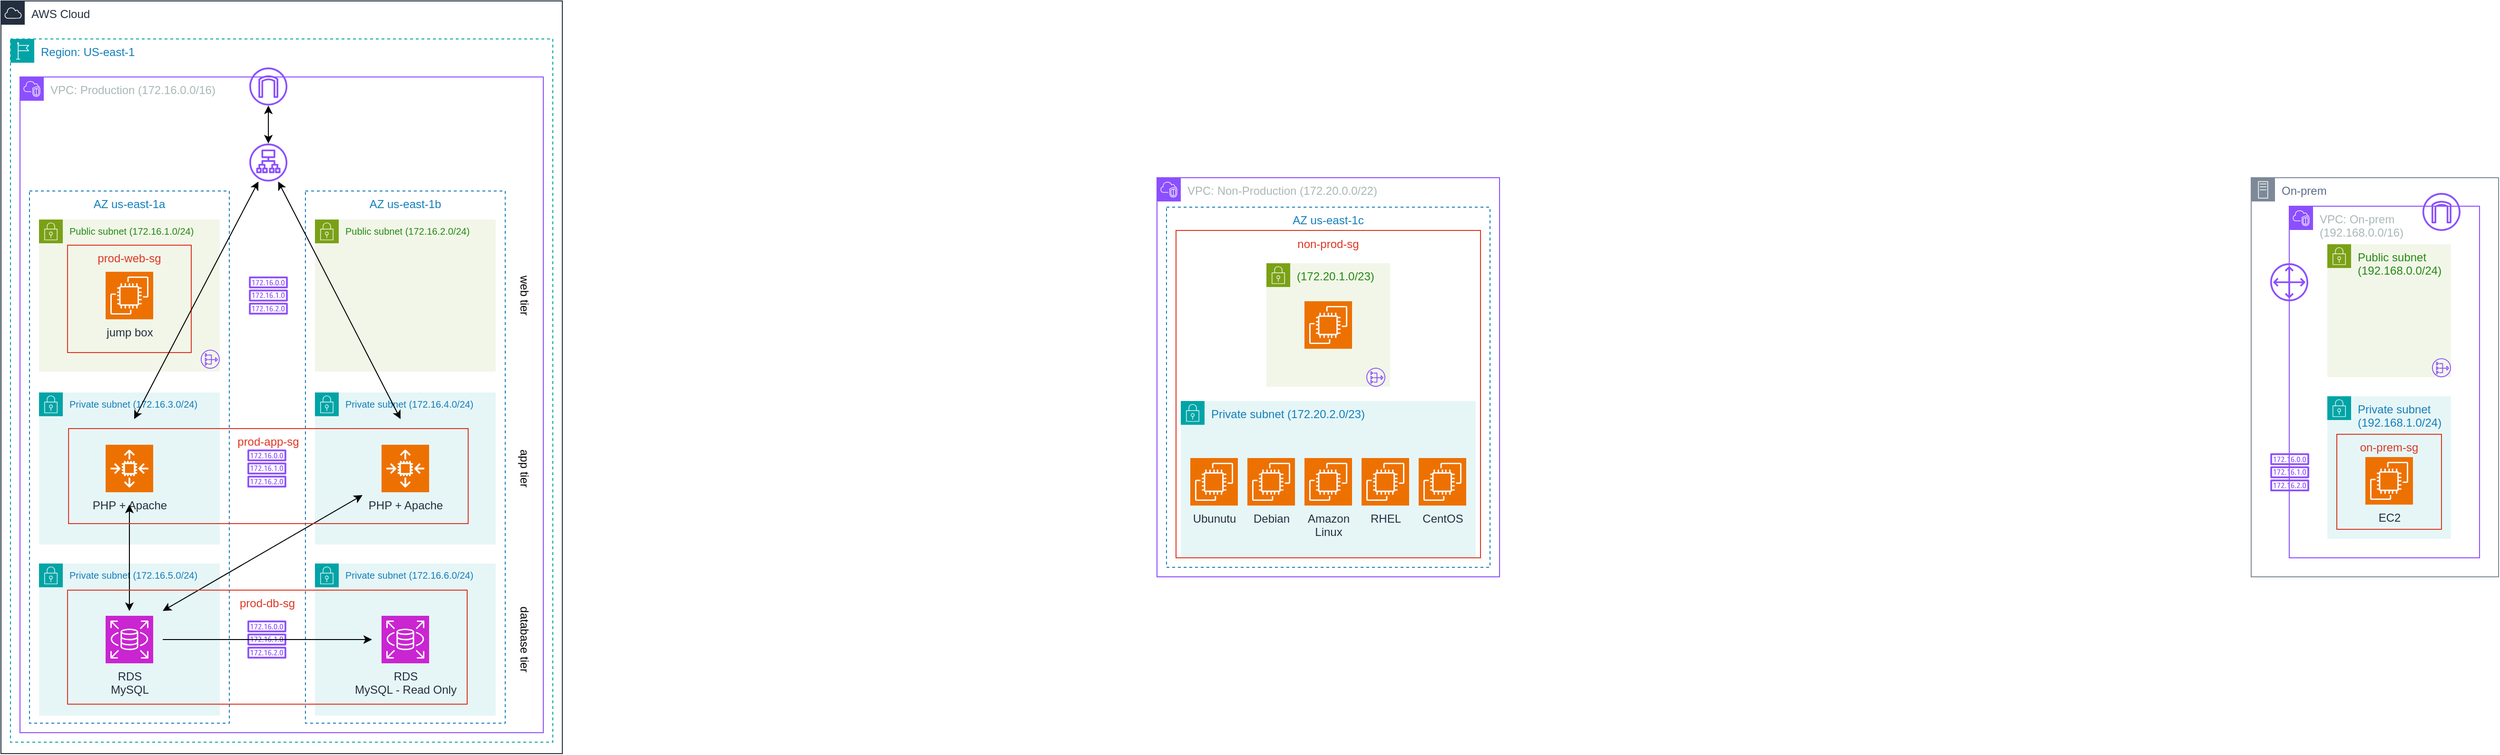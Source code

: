 <mxfile version="24.1.0" type="device">
  <diagram name="Page-1" id="G5rcLAPeoaXAD2SAGd1c">
    <mxGraphModel dx="1434" dy="838" grid="1" gridSize="10" guides="1" tooltips="1" connect="1" arrows="1" fold="1" page="1" pageScale="1" pageWidth="1100" pageHeight="850" math="0" shadow="0">
      <root>
        <mxCell id="0" />
        <mxCell id="1" parent="0" />
        <mxCell id="GfkvLGzbcHBe7PAgsRph-1" value="AWS Cloud" style="points=[[0,0],[0.25,0],[0.5,0],[0.75,0],[1,0],[1,0.25],[1,0.5],[1,0.75],[1,1],[0.75,1],[0.5,1],[0.25,1],[0,1],[0,0.75],[0,0.5],[0,0.25]];outlineConnect=0;gradientColor=none;html=1;whiteSpace=wrap;fontSize=12;fontStyle=0;container=1;pointerEvents=0;collapsible=0;recursiveResize=0;shape=mxgraph.aws4.group;grIcon=mxgraph.aws4.group_aws_cloud;strokeColor=#232F3E;fillColor=none;verticalAlign=top;align=left;spacingLeft=30;fontColor=#232F3E;dashed=0;" parent="1" vertex="1">
          <mxGeometry x="255" y="29" width="590" height="792" as="geometry" />
        </mxCell>
        <mxCell id="GfkvLGzbcHBe7PAgsRph-2" value="Region: US-east-1" style="points=[[0,0],[0.25,0],[0.5,0],[0.75,0],[1,0],[1,0.25],[1,0.5],[1,0.75],[1,1],[0.75,1],[0.5,1],[0.25,1],[0,1],[0,0.75],[0,0.5],[0,0.25]];outlineConnect=0;gradientColor=none;html=1;whiteSpace=wrap;fontSize=12;fontStyle=0;container=1;pointerEvents=0;collapsible=0;recursiveResize=0;shape=mxgraph.aws4.group;grIcon=mxgraph.aws4.group_region;strokeColor=#00A4A6;fillColor=none;verticalAlign=top;align=left;spacingLeft=30;fontColor=#147EBA;dashed=1;" parent="GfkvLGzbcHBe7PAgsRph-1" vertex="1">
          <mxGeometry x="10" y="40" width="570" height="740" as="geometry" />
        </mxCell>
        <mxCell id="GfkvLGzbcHBe7PAgsRph-3" value="VPC: Production (172.16.0.0/16)" style="points=[[0,0],[0.25,0],[0.5,0],[0.75,0],[1,0],[1,0.25],[1,0.5],[1,0.75],[1,1],[0.75,1],[0.5,1],[0.25,1],[0,1],[0,0.75],[0,0.5],[0,0.25]];outlineConnect=0;gradientColor=none;html=1;whiteSpace=wrap;fontSize=12;fontStyle=0;container=1;pointerEvents=0;collapsible=0;recursiveResize=0;shape=mxgraph.aws4.group;grIcon=mxgraph.aws4.group_vpc2;strokeColor=#8C4FFF;fillColor=none;verticalAlign=top;align=left;spacingLeft=30;fontColor=#AAB7B8;dashed=0;" parent="GfkvLGzbcHBe7PAgsRph-2" vertex="1">
          <mxGeometry x="10" y="40" width="550" height="690" as="geometry" />
        </mxCell>
        <mxCell id="GfkvLGzbcHBe7PAgsRph-4" value="AZ us-east-1a" style="fillColor=none;strokeColor=#147EBA;dashed=1;verticalAlign=top;fontStyle=0;fontColor=#147EBA;whiteSpace=wrap;html=1;" parent="GfkvLGzbcHBe7PAgsRph-3" vertex="1">
          <mxGeometry x="10" y="120" width="210" height="560" as="geometry" />
        </mxCell>
        <mxCell id="GfkvLGzbcHBe7PAgsRph-7" value="Public subnet (172.16.1.0/24)" style="points=[[0,0],[0.25,0],[0.5,0],[0.75,0],[1,0],[1,0.25],[1,0.5],[1,0.75],[1,1],[0.75,1],[0.5,1],[0.25,1],[0,1],[0,0.75],[0,0.5],[0,0.25]];outlineConnect=0;gradientColor=none;html=1;whiteSpace=wrap;fontSize=10;fontStyle=0;container=1;pointerEvents=0;collapsible=0;recursiveResize=0;shape=mxgraph.aws4.group;grIcon=mxgraph.aws4.group_security_group;grStroke=0;strokeColor=#7AA116;fillColor=#F2F6E8;verticalAlign=top;align=left;spacingLeft=30;fontColor=#248814;dashed=0;" parent="GfkvLGzbcHBe7PAgsRph-3" vertex="1">
          <mxGeometry x="20" y="150" width="190" height="160" as="geometry" />
        </mxCell>
        <mxCell id="GfkvLGzbcHBe7PAgsRph-8" value="jump box" style="sketch=0;points=[[0,0,0],[0.25,0,0],[0.5,0,0],[0.75,0,0],[1,0,0],[0,1,0],[0.25,1,0],[0.5,1,0],[0.75,1,0],[1,1,0],[0,0.25,0],[0,0.5,0],[0,0.75,0],[1,0.25,0],[1,0.5,0],[1,0.75,0]];outlineConnect=0;fontColor=#232F3E;fillColor=#ED7100;strokeColor=#ffffff;dashed=0;verticalLabelPosition=bottom;verticalAlign=top;align=center;html=1;fontSize=12;fontStyle=0;aspect=fixed;shape=mxgraph.aws4.resourceIcon;resIcon=mxgraph.aws4.ec2;" parent="GfkvLGzbcHBe7PAgsRph-7" vertex="1">
          <mxGeometry x="70" y="55" width="50" height="50" as="geometry" />
        </mxCell>
        <mxCell id="GfkvLGzbcHBe7PAgsRph-43" value="" style="sketch=0;outlineConnect=0;fontColor=#232F3E;gradientColor=none;fillColor=#8C4FFF;strokeColor=none;dashed=0;verticalLabelPosition=bottom;verticalAlign=top;align=center;html=1;fontSize=12;fontStyle=0;aspect=fixed;pointerEvents=1;shape=mxgraph.aws4.nat_gateway;" parent="GfkvLGzbcHBe7PAgsRph-7" vertex="1">
          <mxGeometry x="170" y="137" width="20" height="20" as="geometry" />
        </mxCell>
        <mxCell id="GfkvLGzbcHBe7PAgsRph-60" value="prod-web-sg" style="fillColor=none;strokeColor=#DD3522;verticalAlign=top;fontStyle=0;fontColor=#DD3522;whiteSpace=wrap;html=1;" parent="GfkvLGzbcHBe7PAgsRph-7" vertex="1">
          <mxGeometry x="30" y="27" width="130" height="113" as="geometry" />
        </mxCell>
        <mxCell id="GfkvLGzbcHBe7PAgsRph-6" value="AZ us-east-1b" style="fillColor=none;strokeColor=#147EBA;dashed=1;verticalAlign=top;fontStyle=0;fontColor=#147EBA;whiteSpace=wrap;html=1;" parent="GfkvLGzbcHBe7PAgsRph-3" vertex="1">
          <mxGeometry x="300" y="120" width="210" height="560" as="geometry" />
        </mxCell>
        <mxCell id="GfkvLGzbcHBe7PAgsRph-12" value="Public subnet (172.16.2.0/24)" style="points=[[0,0],[0.25,0],[0.5,0],[0.75,0],[1,0],[1,0.25],[1,0.5],[1,0.75],[1,1],[0.75,1],[0.5,1],[0.25,1],[0,1],[0,0.75],[0,0.5],[0,0.25]];outlineConnect=0;gradientColor=none;html=1;whiteSpace=wrap;fontSize=10;fontStyle=0;container=1;pointerEvents=0;collapsible=0;recursiveResize=0;shape=mxgraph.aws4.group;grIcon=mxgraph.aws4.group_security_group;grStroke=0;strokeColor=#7AA116;fillColor=#F2F6E8;verticalAlign=top;align=left;spacingLeft=30;fontColor=#248814;dashed=0;" parent="GfkvLGzbcHBe7PAgsRph-3" vertex="1">
          <mxGeometry x="310" y="150" width="190" height="160" as="geometry" />
        </mxCell>
        <mxCell id="GfkvLGzbcHBe7PAgsRph-17" value="Private subnet (172.16.3.0/24)" style="points=[[0,0],[0.25,0],[0.5,0],[0.75,0],[1,0],[1,0.25],[1,0.5],[1,0.75],[1,1],[0.75,1],[0.5,1],[0.25,1],[0,1],[0,0.75],[0,0.5],[0,0.25]];outlineConnect=0;gradientColor=none;html=1;whiteSpace=wrap;fontSize=10;fontStyle=0;container=1;pointerEvents=0;collapsible=0;recursiveResize=0;shape=mxgraph.aws4.group;grIcon=mxgraph.aws4.group_security_group;grStroke=0;strokeColor=#00A4A6;fillColor=#E6F6F7;verticalAlign=top;align=left;spacingLeft=30;fontColor=#147EBA;dashed=0;" parent="GfkvLGzbcHBe7PAgsRph-3" vertex="1">
          <mxGeometry x="20" y="332" width="190" height="160" as="geometry" />
        </mxCell>
        <mxCell id="GfkvLGzbcHBe7PAgsRph-22" value="PHP + Apache" style="sketch=0;points=[[0,0,0],[0.25,0,0],[0.5,0,0],[0.75,0,0],[1,0,0],[0,1,0],[0.25,1,0],[0.5,1,0],[0.75,1,0],[1,1,0],[0,0.25,0],[0,0.5,0],[0,0.75,0],[1,0.25,0],[1,0.5,0],[1,0.75,0]];outlineConnect=0;fontColor=#232F3E;fillColor=#ED7100;strokeColor=#ffffff;dashed=0;verticalLabelPosition=bottom;verticalAlign=top;align=center;html=1;fontSize=12;fontStyle=0;aspect=fixed;shape=mxgraph.aws4.resourceIcon;resIcon=mxgraph.aws4.auto_scaling2;" parent="GfkvLGzbcHBe7PAgsRph-17" vertex="1">
          <mxGeometry x="70" y="55" width="50" height="50" as="geometry" />
        </mxCell>
        <mxCell id="GfkvLGzbcHBe7PAgsRph-18" value="Private subnet (172.16.4.0/24)" style="points=[[0,0],[0.25,0],[0.5,0],[0.75,0],[1,0],[1,0.25],[1,0.5],[1,0.75],[1,1],[0.75,1],[0.5,1],[0.25,1],[0,1],[0,0.75],[0,0.5],[0,0.25]];outlineConnect=0;gradientColor=none;html=1;whiteSpace=wrap;fontSize=10;fontStyle=0;container=1;pointerEvents=0;collapsible=0;recursiveResize=0;shape=mxgraph.aws4.group;grIcon=mxgraph.aws4.group_security_group;grStroke=0;strokeColor=#00A4A6;fillColor=#E6F6F7;verticalAlign=top;align=left;spacingLeft=30;fontColor=#147EBA;dashed=0;" parent="GfkvLGzbcHBe7PAgsRph-3" vertex="1">
          <mxGeometry x="310" y="332" width="190" height="160" as="geometry" />
        </mxCell>
        <mxCell id="GfkvLGzbcHBe7PAgsRph-23" value="PHP + Apache" style="sketch=0;points=[[0,0,0],[0.25,0,0],[0.5,0,0],[0.75,0,0],[1,0,0],[0,1,0],[0.25,1,0],[0.5,1,0],[0.75,1,0],[1,1,0],[0,0.25,0],[0,0.5,0],[0,0.75,0],[1,0.25,0],[1,0.5,0],[1,0.75,0]];outlineConnect=0;fontColor=#232F3E;fillColor=#ED7100;strokeColor=#ffffff;dashed=0;verticalLabelPosition=bottom;verticalAlign=top;align=center;html=1;fontSize=12;fontStyle=0;aspect=fixed;shape=mxgraph.aws4.resourceIcon;resIcon=mxgraph.aws4.auto_scaling2;" parent="GfkvLGzbcHBe7PAgsRph-18" vertex="1">
          <mxGeometry x="70" y="55" width="50" height="50" as="geometry" />
        </mxCell>
        <mxCell id="GfkvLGzbcHBe7PAgsRph-19" value="Private subnet (172.16.5.0/24)" style="points=[[0,0],[0.25,0],[0.5,0],[0.75,0],[1,0],[1,0.25],[1,0.5],[1,0.75],[1,1],[0.75,1],[0.5,1],[0.25,1],[0,1],[0,0.75],[0,0.5],[0,0.25]];outlineConnect=0;gradientColor=none;html=1;whiteSpace=wrap;fontSize=10;fontStyle=0;container=1;pointerEvents=0;collapsible=0;recursiveResize=0;shape=mxgraph.aws4.group;grIcon=mxgraph.aws4.group_security_group;grStroke=0;strokeColor=#00A4A6;fillColor=#E6F6F7;verticalAlign=top;align=left;spacingLeft=30;fontColor=#147EBA;dashed=0;" parent="GfkvLGzbcHBe7PAgsRph-3" vertex="1">
          <mxGeometry x="20" y="512" width="190" height="160" as="geometry" />
        </mxCell>
        <mxCell id="GfkvLGzbcHBe7PAgsRph-25" value="RDS&lt;div&gt;MySQL&lt;/div&gt;" style="sketch=0;points=[[0,0,0],[0.25,0,0],[0.5,0,0],[0.75,0,0],[1,0,0],[0,1,0],[0.25,1,0],[0.5,1,0],[0.75,1,0],[1,1,0],[0,0.25,0],[0,0.5,0],[0,0.75,0],[1,0.25,0],[1,0.5,0],[1,0.75,0]];outlineConnect=0;fontColor=#232F3E;fillColor=#C925D1;strokeColor=#ffffff;dashed=0;verticalLabelPosition=bottom;verticalAlign=top;align=center;html=1;fontSize=12;fontStyle=0;aspect=fixed;shape=mxgraph.aws4.resourceIcon;resIcon=mxgraph.aws4.rds;" parent="GfkvLGzbcHBe7PAgsRph-19" vertex="1">
          <mxGeometry x="70" y="55" width="50" height="50" as="geometry" />
        </mxCell>
        <mxCell id="GfkvLGzbcHBe7PAgsRph-20" value="Private subnet (172.16.6.0/24)" style="points=[[0,0],[0.25,0],[0.5,0],[0.75,0],[1,0],[1,0.25],[1,0.5],[1,0.75],[1,1],[0.75,1],[0.5,1],[0.25,1],[0,1],[0,0.75],[0,0.5],[0,0.25]];outlineConnect=0;gradientColor=none;html=1;whiteSpace=wrap;fontSize=10;fontStyle=0;container=1;pointerEvents=0;collapsible=0;recursiveResize=0;shape=mxgraph.aws4.group;grIcon=mxgraph.aws4.group_security_group;grStroke=0;strokeColor=#00A4A6;fillColor=#E6F6F7;verticalAlign=top;align=left;spacingLeft=30;fontColor=#147EBA;dashed=0;" parent="GfkvLGzbcHBe7PAgsRph-3" vertex="1">
          <mxGeometry x="310" y="512" width="190" height="160" as="geometry" />
        </mxCell>
        <mxCell id="GfkvLGzbcHBe7PAgsRph-26" value="RDS&lt;div&gt;MySQL - Read Only&lt;/div&gt;" style="sketch=0;points=[[0,0,0],[0.25,0,0],[0.5,0,0],[0.75,0,0],[1,0,0],[0,1,0],[0.25,1,0],[0.5,1,0],[0.75,1,0],[1,1,0],[0,0.25,0],[0,0.5,0],[0,0.75,0],[1,0.25,0],[1,0.5,0],[1,0.75,0]];outlineConnect=0;fontColor=#232F3E;fillColor=#C925D1;strokeColor=#ffffff;dashed=0;verticalLabelPosition=bottom;verticalAlign=top;align=center;html=1;fontSize=12;fontStyle=0;aspect=fixed;shape=mxgraph.aws4.resourceIcon;resIcon=mxgraph.aws4.rds;" parent="GfkvLGzbcHBe7PAgsRph-20" vertex="1">
          <mxGeometry x="70" y="55" width="50" height="50" as="geometry" />
        </mxCell>
        <mxCell id="GfkvLGzbcHBe7PAgsRph-24" value="" style="sketch=0;outlineConnect=0;fontColor=#232F3E;gradientColor=none;fillColor=#8C4FFF;strokeColor=none;dashed=0;verticalLabelPosition=bottom;verticalAlign=top;align=center;html=1;fontSize=12;fontStyle=0;aspect=fixed;pointerEvents=1;shape=mxgraph.aws4.route_table;" parent="GfkvLGzbcHBe7PAgsRph-3" vertex="1">
          <mxGeometry x="238.94" y="572" width="41.06" height="40" as="geometry" />
        </mxCell>
        <mxCell id="GfkvLGzbcHBe7PAgsRph-29" value="" style="sketch=0;outlineConnect=0;fontColor=#232F3E;gradientColor=none;fillColor=#8C4FFF;strokeColor=none;dashed=0;verticalLabelPosition=bottom;verticalAlign=top;align=center;html=1;fontSize=12;fontStyle=0;aspect=fixed;pointerEvents=1;shape=mxgraph.aws4.application_load_balancer;" parent="GfkvLGzbcHBe7PAgsRph-3" vertex="1">
          <mxGeometry x="241.06" y="70" width="40" height="40" as="geometry" />
        </mxCell>
        <mxCell id="GfkvLGzbcHBe7PAgsRph-30" value="web tier" style="text;html=1;align=center;verticalAlign=middle;whiteSpace=wrap;rounded=0;rotation=90;" parent="GfkvLGzbcHBe7PAgsRph-3" vertex="1">
          <mxGeometry x="500" y="215" width="60" height="30" as="geometry" />
        </mxCell>
        <mxCell id="GfkvLGzbcHBe7PAgsRph-31" value="app tier" style="text;html=1;align=center;verticalAlign=middle;whiteSpace=wrap;rounded=0;rotation=90;" parent="GfkvLGzbcHBe7PAgsRph-3" vertex="1">
          <mxGeometry x="500" y="397" width="60" height="30" as="geometry" />
        </mxCell>
        <mxCell id="GfkvLGzbcHBe7PAgsRph-32" value="database tier" style="text;html=1;align=center;verticalAlign=middle;whiteSpace=wrap;rounded=0;rotation=90;" parent="GfkvLGzbcHBe7PAgsRph-3" vertex="1">
          <mxGeometry x="490" y="577" width="80" height="30" as="geometry" />
        </mxCell>
        <mxCell id="GfkvLGzbcHBe7PAgsRph-33" value="" style="sketch=0;outlineConnect=0;fontColor=#232F3E;gradientColor=none;fillColor=#8C4FFF;strokeColor=none;dashed=0;verticalLabelPosition=bottom;verticalAlign=top;align=center;html=1;fontSize=12;fontStyle=0;aspect=fixed;pointerEvents=1;shape=mxgraph.aws4.route_table;" parent="GfkvLGzbcHBe7PAgsRph-3" vertex="1">
          <mxGeometry x="238.94" y="392" width="41.06" height="40" as="geometry" />
        </mxCell>
        <mxCell id="GfkvLGzbcHBe7PAgsRph-34" value="" style="sketch=0;outlineConnect=0;fontColor=#232F3E;gradientColor=none;fillColor=#8C4FFF;strokeColor=none;dashed=0;verticalLabelPosition=bottom;verticalAlign=top;align=center;html=1;fontSize=12;fontStyle=0;aspect=fixed;pointerEvents=1;shape=mxgraph.aws4.route_table;" parent="GfkvLGzbcHBe7PAgsRph-3" vertex="1">
          <mxGeometry x="240.53" y="210" width="41.06" height="40" as="geometry" />
        </mxCell>
        <mxCell id="GfkvLGzbcHBe7PAgsRph-28" value="" style="sketch=0;outlineConnect=0;fontColor=#232F3E;gradientColor=none;fillColor=#8C4FFF;strokeColor=none;dashed=0;verticalLabelPosition=bottom;verticalAlign=top;align=center;html=1;fontSize=12;fontStyle=0;aspect=fixed;pointerEvents=1;shape=mxgraph.aws4.internet_gateway;" parent="GfkvLGzbcHBe7PAgsRph-3" vertex="1">
          <mxGeometry x="241.06" y="-10" width="40" height="40" as="geometry" />
        </mxCell>
        <mxCell id="GfkvLGzbcHBe7PAgsRph-37" value="" style="endArrow=classic;startArrow=classic;html=1;rounded=0;" parent="GfkvLGzbcHBe7PAgsRph-3" target="GfkvLGzbcHBe7PAgsRph-29" edge="1">
          <mxGeometry width="50" height="50" relative="1" as="geometry">
            <mxPoint x="120" y="360" as="sourcePoint" />
            <mxPoint x="400" y="190" as="targetPoint" />
          </mxGeometry>
        </mxCell>
        <mxCell id="GfkvLGzbcHBe7PAgsRph-38" value="" style="endArrow=classic;startArrow=classic;html=1;rounded=0;" parent="GfkvLGzbcHBe7PAgsRph-3" target="GfkvLGzbcHBe7PAgsRph-29" edge="1">
          <mxGeometry width="50" height="50" relative="1" as="geometry">
            <mxPoint x="400" y="360" as="sourcePoint" />
            <mxPoint x="400" y="190" as="targetPoint" />
          </mxGeometry>
        </mxCell>
        <mxCell id="GfkvLGzbcHBe7PAgsRph-40" value="" style="endArrow=classic;startArrow=classic;html=1;rounded=0;" parent="GfkvLGzbcHBe7PAgsRph-3" edge="1">
          <mxGeometry width="50" height="50" relative="1" as="geometry">
            <mxPoint x="115" y="562" as="sourcePoint" />
            <mxPoint x="115" y="450" as="targetPoint" />
          </mxGeometry>
        </mxCell>
        <mxCell id="GfkvLGzbcHBe7PAgsRph-39" value="" style="endArrow=classic;startArrow=classic;html=1;rounded=0;exitX=0.667;exitY=0.789;exitDx=0;exitDy=0;exitPerimeter=0;" parent="GfkvLGzbcHBe7PAgsRph-3" source="GfkvLGzbcHBe7PAgsRph-4" edge="1">
          <mxGeometry width="50" height="50" relative="1" as="geometry">
            <mxPoint x="150" y="562" as="sourcePoint" />
            <mxPoint x="360" y="440" as="targetPoint" />
          </mxGeometry>
        </mxCell>
        <mxCell id="GfkvLGzbcHBe7PAgsRph-42" value="" style="endArrow=classic;html=1;rounded=0;" parent="GfkvLGzbcHBe7PAgsRph-3" edge="1">
          <mxGeometry width="50" height="50" relative="1" as="geometry">
            <mxPoint x="150" y="592" as="sourcePoint" />
            <mxPoint x="370" y="592" as="targetPoint" />
          </mxGeometry>
        </mxCell>
        <mxCell id="GfkvLGzbcHBe7PAgsRph-59" value="" style="endArrow=classic;startArrow=classic;html=1;rounded=0;" parent="GfkvLGzbcHBe7PAgsRph-3" source="GfkvLGzbcHBe7PAgsRph-29" target="GfkvLGzbcHBe7PAgsRph-28" edge="1">
          <mxGeometry width="50" height="50" relative="1" as="geometry">
            <mxPoint x="210" y="222" as="sourcePoint" />
            <mxPoint x="260" y="172" as="targetPoint" />
          </mxGeometry>
        </mxCell>
        <mxCell id="GfkvLGzbcHBe7PAgsRph-61" value="prod-app-sg" style="fillColor=none;strokeColor=#DD3522;verticalAlign=top;fontStyle=0;fontColor=#DD3522;whiteSpace=wrap;html=1;" parent="GfkvLGzbcHBe7PAgsRph-3" vertex="1">
          <mxGeometry x="51.06" y="370" width="420" height="100" as="geometry" />
        </mxCell>
        <mxCell id="GfkvLGzbcHBe7PAgsRph-64" value="prod-db-sg" style="fillColor=none;strokeColor=#DD3522;verticalAlign=top;fontStyle=0;fontColor=#DD3522;whiteSpace=wrap;html=1;" parent="GfkvLGzbcHBe7PAgsRph-3" vertex="1">
          <mxGeometry x="50" y="540" width="420" height="120" as="geometry" />
        </mxCell>
        <mxCell id="GfkvLGzbcHBe7PAgsRph-65" value="VPC: Non-Production (172.20.0.0/22)" style="points=[[0,0],[0.25,0],[0.5,0],[0.75,0],[1,0],[1,0.25],[1,0.5],[1,0.75],[1,1],[0.75,1],[0.5,1],[0.25,1],[0,1],[0,0.75],[0,0.5],[0,0.25]];outlineConnect=0;gradientColor=none;html=1;whiteSpace=wrap;fontSize=12;fontStyle=0;container=1;pointerEvents=0;collapsible=0;recursiveResize=0;shape=mxgraph.aws4.group;grIcon=mxgraph.aws4.group_vpc2;strokeColor=#8C4FFF;fillColor=none;verticalAlign=top;align=left;spacingLeft=30;fontColor=#AAB7B8;dashed=0;" parent="1" vertex="1">
          <mxGeometry x="1470" y="215" width="360" height="420" as="geometry" />
        </mxCell>
        <mxCell id="GfkvLGzbcHBe7PAgsRph-66" value="AZ us-east-1c" style="fillColor=none;strokeColor=#147EBA;dashed=1;verticalAlign=top;fontStyle=0;fontColor=#147EBA;whiteSpace=wrap;html=1;" parent="GfkvLGzbcHBe7PAgsRph-65" vertex="1">
          <mxGeometry x="10" y="31" width="340" height="379" as="geometry" />
        </mxCell>
        <mxCell id="GfkvLGzbcHBe7PAgsRph-70" value="Private subnet (172.20.2.0/23)" style="points=[[0,0],[0.25,0],[0.5,0],[0.75,0],[1,0],[1,0.25],[1,0.5],[1,0.75],[1,1],[0.75,1],[0.5,1],[0.25,1],[0,1],[0,0.75],[0,0.5],[0,0.25]];outlineConnect=0;gradientColor=none;html=1;whiteSpace=wrap;fontSize=12;fontStyle=0;container=1;pointerEvents=0;collapsible=0;recursiveResize=0;shape=mxgraph.aws4.group;grIcon=mxgraph.aws4.group_security_group;grStroke=0;strokeColor=#00A4A6;fillColor=#E6F6F7;verticalAlign=top;align=left;spacingLeft=30;fontColor=#147EBA;dashed=0;" parent="GfkvLGzbcHBe7PAgsRph-65" vertex="1">
          <mxGeometry x="25" y="235" width="310" height="165" as="geometry" />
        </mxCell>
        <mxCell id="GfkvLGzbcHBe7PAgsRph-73" value="Amazon&lt;div&gt;Linux&lt;/div&gt;" style="sketch=0;points=[[0,0,0],[0.25,0,0],[0.5,0,0],[0.75,0,0],[1,0,0],[0,1,0],[0.25,1,0],[0.5,1,0],[0.75,1,0],[1,1,0],[0,0.25,0],[0,0.5,0],[0,0.75,0],[1,0.25,0],[1,0.5,0],[1,0.75,0]];outlineConnect=0;fontColor=#232F3E;fillColor=#ED7100;strokeColor=#ffffff;dashed=0;verticalLabelPosition=bottom;verticalAlign=top;align=center;html=1;fontSize=12;fontStyle=0;aspect=fixed;shape=mxgraph.aws4.resourceIcon;resIcon=mxgraph.aws4.ec2;" parent="GfkvLGzbcHBe7PAgsRph-70" vertex="1">
          <mxGeometry x="130" y="60" width="50" height="50" as="geometry" />
        </mxCell>
        <mxCell id="GfkvLGzbcHBe7PAgsRph-72" value="RHEL" style="sketch=0;points=[[0,0,0],[0.25,0,0],[0.5,0,0],[0.75,0,0],[1,0,0],[0,1,0],[0.25,1,0],[0.5,1,0],[0.75,1,0],[1,1,0],[0,0.25,0],[0,0.5,0],[0,0.75,0],[1,0.25,0],[1,0.5,0],[1,0.75,0]];outlineConnect=0;fontColor=#232F3E;fillColor=#ED7100;strokeColor=#ffffff;dashed=0;verticalLabelPosition=bottom;verticalAlign=top;align=center;html=1;fontSize=12;fontStyle=0;aspect=fixed;shape=mxgraph.aws4.resourceIcon;resIcon=mxgraph.aws4.ec2;" parent="GfkvLGzbcHBe7PAgsRph-70" vertex="1">
          <mxGeometry x="190" y="60" width="50" height="50" as="geometry" />
        </mxCell>
        <mxCell id="GfkvLGzbcHBe7PAgsRph-74" value="Ubunutu" style="sketch=0;points=[[0,0,0],[0.25,0,0],[0.5,0,0],[0.75,0,0],[1,0,0],[0,1,0],[0.25,1,0],[0.5,1,0],[0.75,1,0],[1,1,0],[0,0.25,0],[0,0.5,0],[0,0.75,0],[1,0.25,0],[1,0.5,0],[1,0.75,0]];outlineConnect=0;fontColor=#232F3E;fillColor=#ED7100;strokeColor=#ffffff;dashed=0;verticalLabelPosition=bottom;verticalAlign=top;align=center;html=1;fontSize=12;fontStyle=0;aspect=fixed;shape=mxgraph.aws4.resourceIcon;resIcon=mxgraph.aws4.ec2;" parent="GfkvLGzbcHBe7PAgsRph-70" vertex="1">
          <mxGeometry x="10" y="60" width="50" height="50" as="geometry" />
        </mxCell>
        <mxCell id="GfkvLGzbcHBe7PAgsRph-71" value="Debian" style="sketch=0;points=[[0,0,0],[0.25,0,0],[0.5,0,0],[0.75,0,0],[1,0,0],[0,1,0],[0.25,1,0],[0.5,1,0],[0.75,1,0],[1,1,0],[0,0.25,0],[0,0.5,0],[0,0.75,0],[1,0.25,0],[1,0.5,0],[1,0.75,0]];outlineConnect=0;fontColor=#232F3E;fillColor=#ED7100;strokeColor=#ffffff;dashed=0;verticalLabelPosition=bottom;verticalAlign=top;align=center;html=1;fontSize=12;fontStyle=0;aspect=fixed;shape=mxgraph.aws4.resourceIcon;resIcon=mxgraph.aws4.ec2;" parent="GfkvLGzbcHBe7PAgsRph-70" vertex="1">
          <mxGeometry x="70" y="60" width="50" height="50" as="geometry" />
        </mxCell>
        <mxCell id="GfkvLGzbcHBe7PAgsRph-75" value="CentOS" style="sketch=0;points=[[0,0,0],[0.25,0,0],[0.5,0,0],[0.75,0,0],[1,0,0],[0,1,0],[0.25,1,0],[0.5,1,0],[0.75,1,0],[1,1,0],[0,0.25,0],[0,0.5,0],[0,0.75,0],[1,0.25,0],[1,0.5,0],[1,0.75,0]];outlineConnect=0;fontColor=#232F3E;fillColor=#ED7100;strokeColor=#ffffff;dashed=0;verticalLabelPosition=bottom;verticalAlign=top;align=center;html=1;fontSize=12;fontStyle=0;aspect=fixed;shape=mxgraph.aws4.resourceIcon;resIcon=mxgraph.aws4.ec2;" parent="GfkvLGzbcHBe7PAgsRph-70" vertex="1">
          <mxGeometry x="250" y="60" width="50" height="50" as="geometry" />
        </mxCell>
        <mxCell id="GfkvLGzbcHBe7PAgsRph-78" value="(172.20.1.0/23)" style="points=[[0,0],[0.25,0],[0.5,0],[0.75,0],[1,0],[1,0.25],[1,0.5],[1,0.75],[1,1],[0.75,1],[0.5,1],[0.25,1],[0,1],[0,0.75],[0,0.5],[0,0.25]];outlineConnect=0;gradientColor=none;html=1;whiteSpace=wrap;fontSize=12;fontStyle=0;container=1;pointerEvents=0;collapsible=0;recursiveResize=0;shape=mxgraph.aws4.group;grIcon=mxgraph.aws4.group_security_group;grStroke=0;strokeColor=#7AA116;fillColor=#F2F6E8;verticalAlign=top;align=left;spacingLeft=30;fontColor=#248814;dashed=0;" parent="GfkvLGzbcHBe7PAgsRph-65" vertex="1">
          <mxGeometry x="115" y="90" width="130" height="130" as="geometry" />
        </mxCell>
        <mxCell id="GfkvLGzbcHBe7PAgsRph-68" value="" style="sketch=0;points=[[0,0,0],[0.25,0,0],[0.5,0,0],[0.75,0,0],[1,0,0],[0,1,0],[0.25,1,0],[0.5,1,0],[0.75,1,0],[1,1,0],[0,0.25,0],[0,0.5,0],[0,0.75,0],[1,0.25,0],[1,0.5,0],[1,0.75,0]];outlineConnect=0;fontColor=#232F3E;fillColor=#ED7100;strokeColor=#ffffff;dashed=0;verticalLabelPosition=bottom;verticalAlign=top;align=center;html=1;fontSize=12;fontStyle=0;aspect=fixed;shape=mxgraph.aws4.resourceIcon;resIcon=mxgraph.aws4.ec2;" parent="GfkvLGzbcHBe7PAgsRph-78" vertex="1">
          <mxGeometry x="40" y="40" width="50" height="50" as="geometry" />
        </mxCell>
        <mxCell id="GfkvLGzbcHBe7PAgsRph-80" value="non-prod-sg" style="fillColor=none;strokeColor=#DD3522;verticalAlign=top;fontStyle=0;fontColor=#DD3522;whiteSpace=wrap;html=1;" parent="GfkvLGzbcHBe7PAgsRph-65" vertex="1">
          <mxGeometry x="20" y="55.5" width="320" height="344.5" as="geometry" />
        </mxCell>
        <mxCell id="GfkvLGzbcHBe7PAgsRph-94" value="" style="sketch=0;outlineConnect=0;fontColor=#232F3E;gradientColor=none;fillColor=#8C4FFF;strokeColor=none;dashed=0;verticalLabelPosition=bottom;verticalAlign=top;align=center;html=1;fontSize=12;fontStyle=0;aspect=fixed;pointerEvents=1;shape=mxgraph.aws4.nat_gateway;" parent="GfkvLGzbcHBe7PAgsRph-65" vertex="1">
          <mxGeometry x="220" y="200" width="20" height="20" as="geometry" />
        </mxCell>
        <mxCell id="GfkvLGzbcHBe7PAgsRph-81" value="On-prem" style="points=[[0,0],[0.25,0],[0.5,0],[0.75,0],[1,0],[1,0.25],[1,0.5],[1,0.75],[1,1],[0.75,1],[0.5,1],[0.25,1],[0,1],[0,0.75],[0,0.5],[0,0.25]];outlineConnect=0;gradientColor=none;html=1;whiteSpace=wrap;fontSize=12;fontStyle=0;container=1;pointerEvents=0;collapsible=0;recursiveResize=0;shape=mxgraph.aws4.group;grIcon=mxgraph.aws4.group_on_premise;strokeColor=#7D8998;fillColor=none;verticalAlign=top;align=left;spacingLeft=30;fontColor=#5A6C86;dashed=0;" parent="1" vertex="1">
          <mxGeometry x="2620" y="215" width="260" height="420" as="geometry" />
        </mxCell>
        <mxCell id="GfkvLGzbcHBe7PAgsRph-82" value="VPC: On-prem (192.168.0.0/16)" style="points=[[0,0],[0.25,0],[0.5,0],[0.75,0],[1,0],[1,0.25],[1,0.5],[1,0.75],[1,1],[0.75,1],[0.5,1],[0.25,1],[0,1],[0,0.75],[0,0.5],[0,0.25]];outlineConnect=0;gradientColor=none;html=1;whiteSpace=wrap;fontSize=12;fontStyle=0;container=1;pointerEvents=0;collapsible=0;recursiveResize=0;shape=mxgraph.aws4.group;grIcon=mxgraph.aws4.group_vpc2;strokeColor=#8C4FFF;fillColor=none;verticalAlign=top;align=left;spacingLeft=30;fontColor=#AAB7B8;dashed=0;" parent="GfkvLGzbcHBe7PAgsRph-81" vertex="1">
          <mxGeometry x="40" y="30" width="200" height="370" as="geometry" />
        </mxCell>
        <mxCell id="GfkvLGzbcHBe7PAgsRph-85" value="Public subnet (192.168.0.0/24)" style="points=[[0,0],[0.25,0],[0.5,0],[0.75,0],[1,0],[1,0.25],[1,0.5],[1,0.75],[1,1],[0.75,1],[0.5,1],[0.25,1],[0,1],[0,0.75],[0,0.5],[0,0.25]];outlineConnect=0;gradientColor=none;html=1;whiteSpace=wrap;fontSize=12;fontStyle=0;container=1;pointerEvents=0;collapsible=0;recursiveResize=0;shape=mxgraph.aws4.group;grIcon=mxgraph.aws4.group_security_group;grStroke=0;strokeColor=#7AA116;fillColor=#F2F6E8;verticalAlign=top;align=left;spacingLeft=30;fontColor=#248814;dashed=0;" parent="GfkvLGzbcHBe7PAgsRph-82" vertex="1">
          <mxGeometry x="40" y="40" width="130" height="140" as="geometry" />
        </mxCell>
        <mxCell id="GfkvLGzbcHBe7PAgsRph-91" value="" style="sketch=0;outlineConnect=0;fontColor=#232F3E;gradientColor=none;fillColor=#8C4FFF;strokeColor=none;dashed=0;verticalLabelPosition=bottom;verticalAlign=top;align=center;html=1;fontSize=12;fontStyle=0;aspect=fixed;pointerEvents=1;shape=mxgraph.aws4.nat_gateway;" parent="GfkvLGzbcHBe7PAgsRph-85" vertex="1">
          <mxGeometry x="110" y="120" width="20" height="20" as="geometry" />
        </mxCell>
        <mxCell id="GfkvLGzbcHBe7PAgsRph-86" value="" style="sketch=0;outlineConnect=0;fontColor=#232F3E;gradientColor=none;fillColor=#8C4FFF;strokeColor=none;dashed=0;verticalLabelPosition=bottom;verticalAlign=top;align=center;html=1;fontSize=12;fontStyle=0;aspect=fixed;pointerEvents=1;shape=mxgraph.aws4.customer_gateway;" parent="GfkvLGzbcHBe7PAgsRph-82" vertex="1">
          <mxGeometry x="-20" y="60" width="40" height="40" as="geometry" />
        </mxCell>
        <mxCell id="GfkvLGzbcHBe7PAgsRph-87" value="Private subnet (192.168.1.0/24)" style="points=[[0,0],[0.25,0],[0.5,0],[0.75,0],[1,0],[1,0.25],[1,0.5],[1,0.75],[1,1],[0.75,1],[0.5,1],[0.25,1],[0,1],[0,0.75],[0,0.5],[0,0.25]];outlineConnect=0;gradientColor=none;html=1;whiteSpace=wrap;fontSize=12;fontStyle=0;container=1;pointerEvents=0;collapsible=0;recursiveResize=0;shape=mxgraph.aws4.group;grIcon=mxgraph.aws4.group_security_group;grStroke=0;strokeColor=#00A4A6;fillColor=#E6F6F7;verticalAlign=top;align=left;spacingLeft=30;fontColor=#147EBA;dashed=0;" parent="GfkvLGzbcHBe7PAgsRph-82" vertex="1">
          <mxGeometry x="40" y="200" width="130" height="150" as="geometry" />
        </mxCell>
        <mxCell id="GfkvLGzbcHBe7PAgsRph-89" value="EC2" style="sketch=0;points=[[0,0,0],[0.25,0,0],[0.5,0,0],[0.75,0,0],[1,0,0],[0,1,0],[0.25,1,0],[0.5,1,0],[0.75,1,0],[1,1,0],[0,0.25,0],[0,0.5,0],[0,0.75,0],[1,0.25,0],[1,0.5,0],[1,0.75,0]];outlineConnect=0;fontColor=#232F3E;fillColor=#ED7100;strokeColor=#ffffff;dashed=0;verticalLabelPosition=bottom;verticalAlign=top;align=center;html=1;fontSize=12;fontStyle=0;aspect=fixed;shape=mxgraph.aws4.resourceIcon;resIcon=mxgraph.aws4.ec2;" parent="GfkvLGzbcHBe7PAgsRph-87" vertex="1">
          <mxGeometry x="40" y="64" width="50" height="50" as="geometry" />
        </mxCell>
        <mxCell id="GfkvLGzbcHBe7PAgsRph-88" value="on-prem-sg" style="fillColor=none;strokeColor=#DD3522;verticalAlign=top;fontStyle=0;fontColor=#DD3522;whiteSpace=wrap;html=1;" parent="GfkvLGzbcHBe7PAgsRph-87" vertex="1">
          <mxGeometry x="10" y="40" width="110" height="100" as="geometry" />
        </mxCell>
        <mxCell id="GfkvLGzbcHBe7PAgsRph-84" value="" style="sketch=0;outlineConnect=0;fontColor=#232F3E;gradientColor=none;fillColor=#8C4FFF;strokeColor=none;dashed=0;verticalLabelPosition=bottom;verticalAlign=top;align=center;html=1;fontSize=12;fontStyle=0;aspect=fixed;pointerEvents=1;shape=mxgraph.aws4.internet_gateway;" parent="GfkvLGzbcHBe7PAgsRph-82" vertex="1">
          <mxGeometry x="140" y="-14" width="40" height="40" as="geometry" />
        </mxCell>
        <mxCell id="GfkvLGzbcHBe7PAgsRph-92" value="" style="sketch=0;outlineConnect=0;fontColor=#232F3E;gradientColor=none;fillColor=#8C4FFF;strokeColor=none;dashed=0;verticalLabelPosition=bottom;verticalAlign=top;align=center;html=1;fontSize=12;fontStyle=0;aspect=fixed;pointerEvents=1;shape=mxgraph.aws4.route_table;" parent="GfkvLGzbcHBe7PAgsRph-82" vertex="1">
          <mxGeometry x="-20" y="260" width="41.05" height="40" as="geometry" />
        </mxCell>
      </root>
    </mxGraphModel>
  </diagram>
</mxfile>
